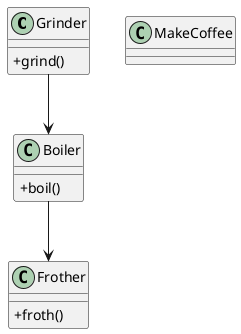 @startuml
skinparam classAttributeIconSize 0

Class Grinder
Class Boiler
Class Frother
Class MakeCoffee

Grinder --> Boiler
Boiler --> Frother

Class Grinder {
+grind()
}

Class Boiler {
+boil()
}

Class Frother {
+froth()
}


@enduml